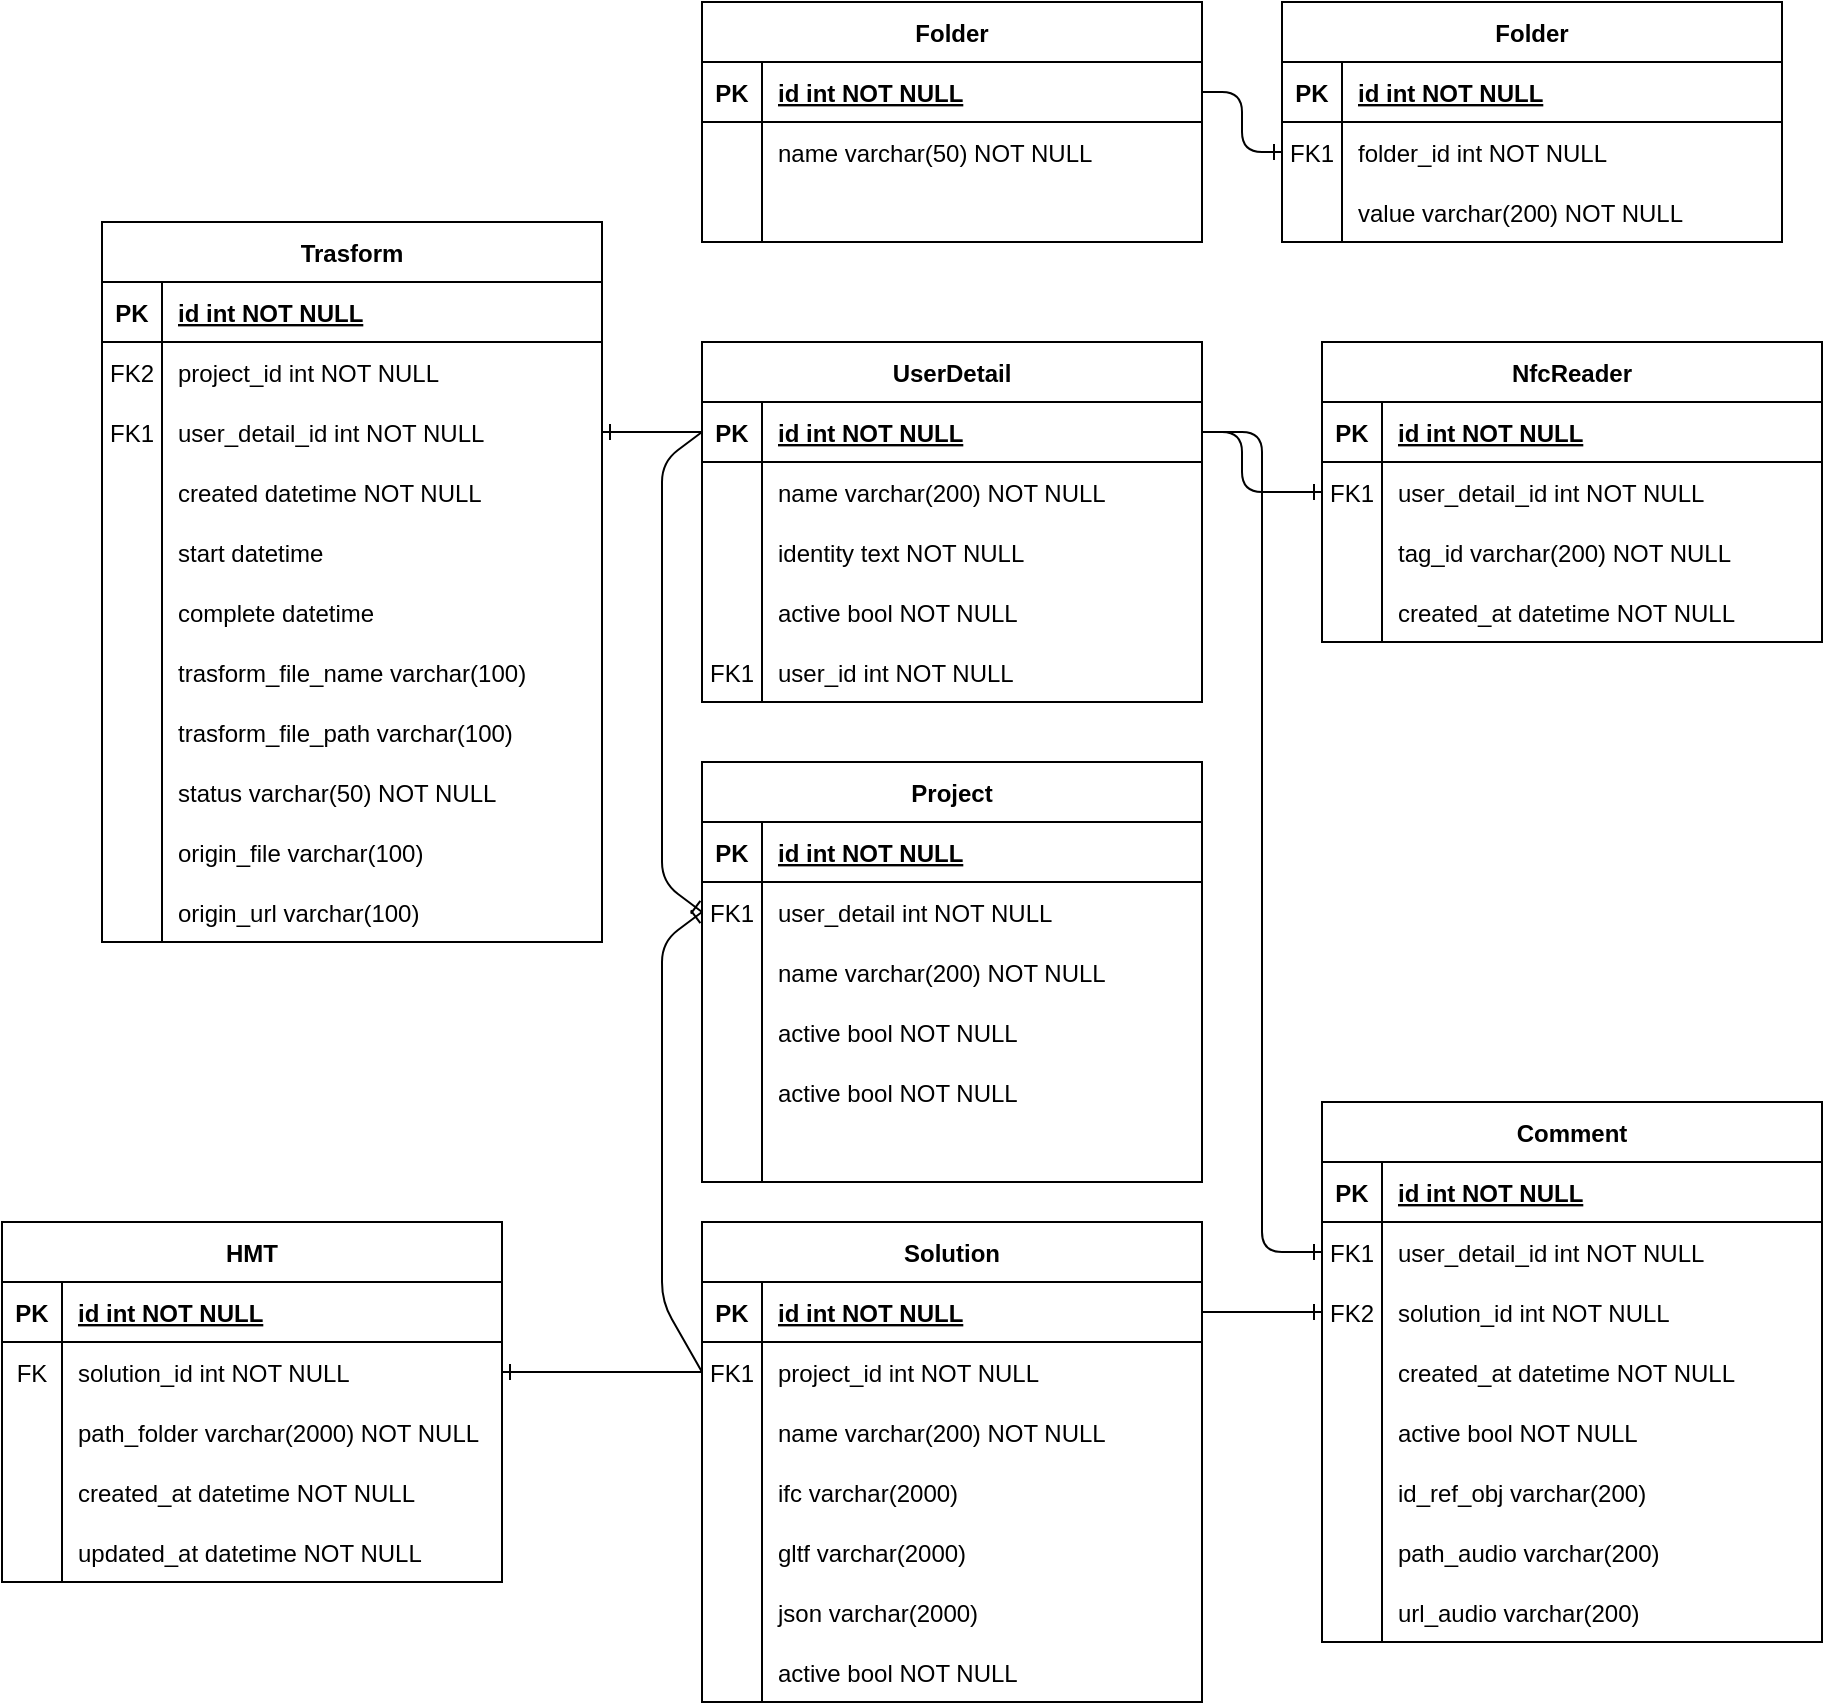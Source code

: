 <mxfile version="21.0.6" type="github">
  <diagram id="R2lEEEUBdFMjLlhIrx00" name="Page-1">
    <mxGraphModel dx="1562" dy="829" grid="1" gridSize="10" guides="1" tooltips="1" connect="1" arrows="1" fold="1" page="1" pageScale="1" pageWidth="850" pageHeight="1100" math="0" shadow="0" extFonts="Permanent Marker^https://fonts.googleapis.com/css?family=Permanent+Marker">
      <root>
        <mxCell id="0" />
        <mxCell id="1" parent="0" />
        <mxCell id="ysdyAPPFtzYPSUUlSstP-8" value="Trasform" style="shape=table;startSize=30;container=1;collapsible=1;childLayout=tableLayout;fixedRows=1;rowLines=0;fontStyle=1;align=center;resizeLast=1;" parent="1" vertex="1">
          <mxGeometry x="370" y="210" width="250" height="360" as="geometry" />
        </mxCell>
        <mxCell id="ysdyAPPFtzYPSUUlSstP-9" value="" style="shape=partialRectangle;collapsible=0;dropTarget=0;pointerEvents=0;fillColor=none;points=[[0,0.5],[1,0.5]];portConstraint=eastwest;top=0;left=0;right=0;bottom=1;" parent="ysdyAPPFtzYPSUUlSstP-8" vertex="1">
          <mxGeometry y="30" width="250" height="30" as="geometry" />
        </mxCell>
        <mxCell id="ysdyAPPFtzYPSUUlSstP-10" value="PK" style="shape=partialRectangle;overflow=hidden;connectable=0;fillColor=none;top=0;left=0;bottom=0;right=0;fontStyle=1;" parent="ysdyAPPFtzYPSUUlSstP-9" vertex="1">
          <mxGeometry width="30" height="30" as="geometry">
            <mxRectangle width="30" height="30" as="alternateBounds" />
          </mxGeometry>
        </mxCell>
        <mxCell id="ysdyAPPFtzYPSUUlSstP-11" value="id int NOT NULL " style="shape=partialRectangle;overflow=hidden;connectable=0;fillColor=none;top=0;left=0;bottom=0;right=0;align=left;spacingLeft=6;fontStyle=5;" parent="ysdyAPPFtzYPSUUlSstP-9" vertex="1">
          <mxGeometry x="30" width="220" height="30" as="geometry">
            <mxRectangle width="220" height="30" as="alternateBounds" />
          </mxGeometry>
        </mxCell>
        <mxCell id="ysdyAPPFtzYPSUUlSstP-15" value="" style="shape=partialRectangle;collapsible=0;dropTarget=0;pointerEvents=0;fillColor=none;points=[[0,0.5],[1,0.5]];portConstraint=eastwest;top=0;left=0;right=0;bottom=0;" parent="ysdyAPPFtzYPSUUlSstP-8" vertex="1">
          <mxGeometry y="60" width="250" height="30" as="geometry" />
        </mxCell>
        <mxCell id="ysdyAPPFtzYPSUUlSstP-16" value="FK2" style="shape=partialRectangle;overflow=hidden;connectable=0;fillColor=none;top=0;left=0;bottom=0;right=0;" parent="ysdyAPPFtzYPSUUlSstP-15" vertex="1">
          <mxGeometry width="30" height="30" as="geometry">
            <mxRectangle width="30" height="30" as="alternateBounds" />
          </mxGeometry>
        </mxCell>
        <mxCell id="ysdyAPPFtzYPSUUlSstP-17" value="project_id int NOT NULL" style="shape=partialRectangle;overflow=hidden;connectable=0;fillColor=none;top=0;left=0;bottom=0;right=0;align=left;spacingLeft=6;" parent="ysdyAPPFtzYPSUUlSstP-15" vertex="1">
          <mxGeometry x="30" width="220" height="30" as="geometry">
            <mxRectangle width="220" height="30" as="alternateBounds" />
          </mxGeometry>
        </mxCell>
        <mxCell id="ysdyAPPFtzYPSUUlSstP-12" value="" style="shape=partialRectangle;collapsible=0;dropTarget=0;pointerEvents=0;fillColor=none;points=[[0,0.5],[1,0.5]];portConstraint=eastwest;top=0;left=0;right=0;bottom=0;" parent="ysdyAPPFtzYPSUUlSstP-8" vertex="1">
          <mxGeometry y="90" width="250" height="30" as="geometry" />
        </mxCell>
        <mxCell id="ysdyAPPFtzYPSUUlSstP-13" value="FK1" style="shape=partialRectangle;overflow=hidden;connectable=0;fillColor=none;top=0;left=0;bottom=0;right=0;" parent="ysdyAPPFtzYPSUUlSstP-12" vertex="1">
          <mxGeometry width="30" height="30" as="geometry">
            <mxRectangle width="30" height="30" as="alternateBounds" />
          </mxGeometry>
        </mxCell>
        <mxCell id="ysdyAPPFtzYPSUUlSstP-14" value="user_detail_id int NOT NULL" style="shape=partialRectangle;overflow=hidden;connectable=0;fillColor=none;top=0;left=0;bottom=0;right=0;align=left;spacingLeft=6;" parent="ysdyAPPFtzYPSUUlSstP-12" vertex="1">
          <mxGeometry x="30" width="220" height="30" as="geometry">
            <mxRectangle width="220" height="30" as="alternateBounds" />
          </mxGeometry>
        </mxCell>
        <mxCell id="02vnmRcCWcYj53--v40T-41" style="shape=partialRectangle;collapsible=0;dropTarget=0;pointerEvents=0;fillColor=none;points=[[0,0.5],[1,0.5]];portConstraint=eastwest;top=0;left=0;right=0;bottom=0;" vertex="1" parent="ysdyAPPFtzYPSUUlSstP-8">
          <mxGeometry y="120" width="250" height="30" as="geometry" />
        </mxCell>
        <mxCell id="02vnmRcCWcYj53--v40T-42" style="shape=partialRectangle;overflow=hidden;connectable=0;fillColor=none;top=0;left=0;bottom=0;right=0;" vertex="1" parent="02vnmRcCWcYj53--v40T-41">
          <mxGeometry width="30" height="30" as="geometry">
            <mxRectangle width="30" height="30" as="alternateBounds" />
          </mxGeometry>
        </mxCell>
        <mxCell id="02vnmRcCWcYj53--v40T-43" style="shape=partialRectangle;overflow=hidden;connectable=0;fillColor=none;top=0;left=0;bottom=0;right=0;align=left;spacingLeft=6;" vertex="1" parent="02vnmRcCWcYj53--v40T-41">
          <mxGeometry x="30" width="220" height="30" as="geometry">
            <mxRectangle width="220" height="30" as="alternateBounds" />
          </mxGeometry>
        </mxCell>
        <mxCell id="02vnmRcCWcYj53--v40T-38" style="shape=partialRectangle;collapsible=0;dropTarget=0;pointerEvents=0;fillColor=none;points=[[0,0.5],[1,0.5]];portConstraint=eastwest;top=0;left=0;right=0;bottom=0;" vertex="1" parent="ysdyAPPFtzYPSUUlSstP-8">
          <mxGeometry y="150" width="250" height="30" as="geometry" />
        </mxCell>
        <mxCell id="02vnmRcCWcYj53--v40T-39" style="shape=partialRectangle;overflow=hidden;connectable=0;fillColor=none;top=0;left=0;bottom=0;right=0;" vertex="1" parent="02vnmRcCWcYj53--v40T-38">
          <mxGeometry width="30" height="30" as="geometry">
            <mxRectangle width="30" height="30" as="alternateBounds" />
          </mxGeometry>
        </mxCell>
        <mxCell id="02vnmRcCWcYj53--v40T-40" style="shape=partialRectangle;overflow=hidden;connectable=0;fillColor=none;top=0;left=0;bottom=0;right=0;align=left;spacingLeft=6;" vertex="1" parent="02vnmRcCWcYj53--v40T-38">
          <mxGeometry x="30" width="220" height="30" as="geometry">
            <mxRectangle width="220" height="30" as="alternateBounds" />
          </mxGeometry>
        </mxCell>
        <mxCell id="02vnmRcCWcYj53--v40T-35" style="shape=partialRectangle;collapsible=0;dropTarget=0;pointerEvents=0;fillColor=none;points=[[0,0.5],[1,0.5]];portConstraint=eastwest;top=0;left=0;right=0;bottom=0;" vertex="1" parent="ysdyAPPFtzYPSUUlSstP-8">
          <mxGeometry y="180" width="250" height="30" as="geometry" />
        </mxCell>
        <mxCell id="02vnmRcCWcYj53--v40T-36" style="shape=partialRectangle;overflow=hidden;connectable=0;fillColor=none;top=0;left=0;bottom=0;right=0;" vertex="1" parent="02vnmRcCWcYj53--v40T-35">
          <mxGeometry width="30" height="30" as="geometry">
            <mxRectangle width="30" height="30" as="alternateBounds" />
          </mxGeometry>
        </mxCell>
        <mxCell id="02vnmRcCWcYj53--v40T-37" style="shape=partialRectangle;overflow=hidden;connectable=0;fillColor=none;top=0;left=0;bottom=0;right=0;align=left;spacingLeft=6;" vertex="1" parent="02vnmRcCWcYj53--v40T-35">
          <mxGeometry x="30" width="220" height="30" as="geometry">
            <mxRectangle width="220" height="30" as="alternateBounds" />
          </mxGeometry>
        </mxCell>
        <mxCell id="02vnmRcCWcYj53--v40T-32" style="shape=partialRectangle;collapsible=0;dropTarget=0;pointerEvents=0;fillColor=none;points=[[0,0.5],[1,0.5]];portConstraint=eastwest;top=0;left=0;right=0;bottom=0;" vertex="1" parent="ysdyAPPFtzYPSUUlSstP-8">
          <mxGeometry y="210" width="250" height="30" as="geometry" />
        </mxCell>
        <mxCell id="02vnmRcCWcYj53--v40T-33" style="shape=partialRectangle;overflow=hidden;connectable=0;fillColor=none;top=0;left=0;bottom=0;right=0;" vertex="1" parent="02vnmRcCWcYj53--v40T-32">
          <mxGeometry width="30" height="30" as="geometry">
            <mxRectangle width="30" height="30" as="alternateBounds" />
          </mxGeometry>
        </mxCell>
        <mxCell id="02vnmRcCWcYj53--v40T-34" style="shape=partialRectangle;overflow=hidden;connectable=0;fillColor=none;top=0;left=0;bottom=0;right=0;align=left;spacingLeft=6;" vertex="1" parent="02vnmRcCWcYj53--v40T-32">
          <mxGeometry x="30" width="220" height="30" as="geometry">
            <mxRectangle width="220" height="30" as="alternateBounds" />
          </mxGeometry>
        </mxCell>
        <mxCell id="02vnmRcCWcYj53--v40T-44" style="shape=partialRectangle;collapsible=0;dropTarget=0;pointerEvents=0;fillColor=none;points=[[0,0.5],[1,0.5]];portConstraint=eastwest;top=0;left=0;right=0;bottom=0;" vertex="1" parent="ysdyAPPFtzYPSUUlSstP-8">
          <mxGeometry y="240" width="250" height="30" as="geometry" />
        </mxCell>
        <mxCell id="02vnmRcCWcYj53--v40T-45" style="shape=partialRectangle;overflow=hidden;connectable=0;fillColor=none;top=0;left=0;bottom=0;right=0;" vertex="1" parent="02vnmRcCWcYj53--v40T-44">
          <mxGeometry width="30" height="30" as="geometry">
            <mxRectangle width="30" height="30" as="alternateBounds" />
          </mxGeometry>
        </mxCell>
        <mxCell id="02vnmRcCWcYj53--v40T-46" style="shape=partialRectangle;overflow=hidden;connectable=0;fillColor=none;top=0;left=0;bottom=0;right=0;align=left;spacingLeft=6;" vertex="1" parent="02vnmRcCWcYj53--v40T-44">
          <mxGeometry x="30" width="220" height="30" as="geometry">
            <mxRectangle width="220" height="30" as="alternateBounds" />
          </mxGeometry>
        </mxCell>
        <mxCell id="02vnmRcCWcYj53--v40T-47" style="shape=partialRectangle;collapsible=0;dropTarget=0;pointerEvents=0;fillColor=none;points=[[0,0.5],[1,0.5]];portConstraint=eastwest;top=0;left=0;right=0;bottom=0;" vertex="1" parent="ysdyAPPFtzYPSUUlSstP-8">
          <mxGeometry y="270" width="250" height="30" as="geometry" />
        </mxCell>
        <mxCell id="02vnmRcCWcYj53--v40T-48" style="shape=partialRectangle;overflow=hidden;connectable=0;fillColor=none;top=0;left=0;bottom=0;right=0;" vertex="1" parent="02vnmRcCWcYj53--v40T-47">
          <mxGeometry width="30" height="30" as="geometry">
            <mxRectangle width="30" height="30" as="alternateBounds" />
          </mxGeometry>
        </mxCell>
        <mxCell id="02vnmRcCWcYj53--v40T-49" style="shape=partialRectangle;overflow=hidden;connectable=0;fillColor=none;top=0;left=0;bottom=0;right=0;align=left;spacingLeft=6;" vertex="1" parent="02vnmRcCWcYj53--v40T-47">
          <mxGeometry x="30" width="220" height="30" as="geometry">
            <mxRectangle width="220" height="30" as="alternateBounds" />
          </mxGeometry>
        </mxCell>
        <mxCell id="02vnmRcCWcYj53--v40T-50" style="shape=partialRectangle;collapsible=0;dropTarget=0;pointerEvents=0;fillColor=none;points=[[0,0.5],[1,0.5]];portConstraint=eastwest;top=0;left=0;right=0;bottom=0;" vertex="1" parent="ysdyAPPFtzYPSUUlSstP-8">
          <mxGeometry y="300" width="250" height="30" as="geometry" />
        </mxCell>
        <mxCell id="02vnmRcCWcYj53--v40T-51" style="shape=partialRectangle;overflow=hidden;connectable=0;fillColor=none;top=0;left=0;bottom=0;right=0;" vertex="1" parent="02vnmRcCWcYj53--v40T-50">
          <mxGeometry width="30" height="30" as="geometry">
            <mxRectangle width="30" height="30" as="alternateBounds" />
          </mxGeometry>
        </mxCell>
        <mxCell id="02vnmRcCWcYj53--v40T-52" style="shape=partialRectangle;overflow=hidden;connectable=0;fillColor=none;top=0;left=0;bottom=0;right=0;align=left;spacingLeft=6;" vertex="1" parent="02vnmRcCWcYj53--v40T-50">
          <mxGeometry x="30" width="220" height="30" as="geometry">
            <mxRectangle width="220" height="30" as="alternateBounds" />
          </mxGeometry>
        </mxCell>
        <mxCell id="02vnmRcCWcYj53--v40T-53" style="shape=partialRectangle;collapsible=0;dropTarget=0;pointerEvents=0;fillColor=none;points=[[0,0.5],[1,0.5]];portConstraint=eastwest;top=0;left=0;right=0;bottom=0;" vertex="1" parent="ysdyAPPFtzYPSUUlSstP-8">
          <mxGeometry y="330" width="250" height="30" as="geometry" />
        </mxCell>
        <mxCell id="02vnmRcCWcYj53--v40T-54" style="shape=partialRectangle;overflow=hidden;connectable=0;fillColor=none;top=0;left=0;bottom=0;right=0;" vertex="1" parent="02vnmRcCWcYj53--v40T-53">
          <mxGeometry width="30" height="30" as="geometry">
            <mxRectangle width="30" height="30" as="alternateBounds" />
          </mxGeometry>
        </mxCell>
        <mxCell id="02vnmRcCWcYj53--v40T-55" style="shape=partialRectangle;overflow=hidden;connectable=0;fillColor=none;top=0;left=0;bottom=0;right=0;align=left;spacingLeft=6;" vertex="1" parent="02vnmRcCWcYj53--v40T-53">
          <mxGeometry x="30" width="220" height="30" as="geometry">
            <mxRectangle width="220" height="30" as="alternateBounds" />
          </mxGeometry>
        </mxCell>
        <mxCell id="ysdyAPPFtzYPSUUlSstP-20" value="created datetime NOT NULL" style="shape=partialRectangle;overflow=hidden;connectable=0;fillColor=none;top=0;left=0;bottom=0;right=0;align=left;spacingLeft=6;" parent="1" vertex="1">
          <mxGeometry x="400" y="330" width="220" height="30" as="geometry">
            <mxRectangle width="220" height="30" as="alternateBounds" />
          </mxGeometry>
        </mxCell>
        <mxCell id="ysdyAPPFtzYPSUUlSstP-22" value="start datetime" style="shape=partialRectangle;overflow=hidden;connectable=0;fillColor=none;top=0;left=0;bottom=0;right=0;align=left;spacingLeft=6;" parent="1" vertex="1">
          <mxGeometry x="400" y="360" width="220" height="30" as="geometry">
            <mxRectangle width="220" height="30" as="alternateBounds" />
          </mxGeometry>
        </mxCell>
        <mxCell id="ysdyAPPFtzYPSUUlSstP-23" value="complete datetime" style="shape=partialRectangle;overflow=hidden;connectable=0;fillColor=none;top=0;left=0;bottom=0;right=0;align=left;spacingLeft=6;" parent="1" vertex="1">
          <mxGeometry x="400" y="390" width="220" height="30" as="geometry">
            <mxRectangle width="220" height="30" as="alternateBounds" />
          </mxGeometry>
        </mxCell>
        <mxCell id="ysdyAPPFtzYPSUUlSstP-24" value="trasform_file_name varchar(100)" style="shape=partialRectangle;overflow=hidden;connectable=0;fillColor=none;top=0;left=0;bottom=0;right=0;align=left;spacingLeft=6;" parent="1" vertex="1">
          <mxGeometry x="400" y="420" width="220" height="30" as="geometry">
            <mxRectangle width="220" height="30" as="alternateBounds" />
          </mxGeometry>
        </mxCell>
        <mxCell id="ysdyAPPFtzYPSUUlSstP-25" value="trasform_file_path varchar(100)" style="shape=partialRectangle;overflow=hidden;connectable=0;fillColor=none;top=0;left=0;bottom=0;right=0;align=left;spacingLeft=6;" parent="1" vertex="1">
          <mxGeometry x="400" y="450" width="220" height="30" as="geometry">
            <mxRectangle width="220" height="30" as="alternateBounds" />
          </mxGeometry>
        </mxCell>
        <mxCell id="ysdyAPPFtzYPSUUlSstP-26" value="status varchar(50) NOT NULL" style="shape=partialRectangle;overflow=hidden;connectable=0;fillColor=none;top=0;left=0;bottom=0;right=0;align=left;spacingLeft=6;" parent="1" vertex="1">
          <mxGeometry x="400" y="480" width="220" height="30" as="geometry">
            <mxRectangle width="220" height="30" as="alternateBounds" />
          </mxGeometry>
        </mxCell>
        <mxCell id="ysdyAPPFtzYPSUUlSstP-27" value="origin_file varchar(100)" style="shape=partialRectangle;overflow=hidden;connectable=0;fillColor=none;top=0;left=0;bottom=0;right=0;align=left;spacingLeft=6;" parent="1" vertex="1">
          <mxGeometry x="400" y="510" width="220" height="30" as="geometry">
            <mxRectangle width="220" height="30" as="alternateBounds" />
          </mxGeometry>
        </mxCell>
        <mxCell id="ysdyAPPFtzYPSUUlSstP-28" value="origin_url varchar(100)" style="shape=partialRectangle;overflow=hidden;connectable=0;fillColor=none;top=0;left=0;bottom=0;right=0;align=left;spacingLeft=6;" parent="1" vertex="1">
          <mxGeometry x="400" y="540" width="220" height="30" as="geometry">
            <mxRectangle width="220" height="30" as="alternateBounds" />
          </mxGeometry>
        </mxCell>
        <mxCell id="ysdyAPPFtzYPSUUlSstP-39" value="UserDetail" style="shape=table;startSize=30;container=1;collapsible=1;childLayout=tableLayout;fixedRows=1;rowLines=0;fontStyle=1;align=center;resizeLast=1;" parent="1" vertex="1">
          <mxGeometry x="670" y="270" width="250" height="180" as="geometry" />
        </mxCell>
        <mxCell id="ysdyAPPFtzYPSUUlSstP-40" value="" style="shape=partialRectangle;collapsible=0;dropTarget=0;pointerEvents=0;fillColor=none;points=[[0,0.5],[1,0.5]];portConstraint=eastwest;top=0;left=0;right=0;bottom=1;" parent="ysdyAPPFtzYPSUUlSstP-39" vertex="1">
          <mxGeometry y="30" width="250" height="30" as="geometry" />
        </mxCell>
        <mxCell id="ysdyAPPFtzYPSUUlSstP-41" value="PK" style="shape=partialRectangle;overflow=hidden;connectable=0;fillColor=none;top=0;left=0;bottom=0;right=0;fontStyle=1;" parent="ysdyAPPFtzYPSUUlSstP-40" vertex="1">
          <mxGeometry width="30" height="30" as="geometry">
            <mxRectangle width="30" height="30" as="alternateBounds" />
          </mxGeometry>
        </mxCell>
        <mxCell id="ysdyAPPFtzYPSUUlSstP-42" value="id int NOT NULL " style="shape=partialRectangle;overflow=hidden;connectable=0;fillColor=none;top=0;left=0;bottom=0;right=0;align=left;spacingLeft=6;fontStyle=5;" parent="ysdyAPPFtzYPSUUlSstP-40" vertex="1">
          <mxGeometry x="30" width="220" height="30" as="geometry">
            <mxRectangle width="220" height="30" as="alternateBounds" />
          </mxGeometry>
        </mxCell>
        <mxCell id="ysdyAPPFtzYPSUUlSstP-43" value="" style="shape=partialRectangle;collapsible=0;dropTarget=0;pointerEvents=0;fillColor=none;points=[[0,0.5],[1,0.5]];portConstraint=eastwest;top=0;left=0;right=0;bottom=0;" parent="ysdyAPPFtzYPSUUlSstP-39" vertex="1">
          <mxGeometry y="60" width="250" height="30" as="geometry" />
        </mxCell>
        <mxCell id="ysdyAPPFtzYPSUUlSstP-44" value="" style="shape=partialRectangle;overflow=hidden;connectable=0;fillColor=none;top=0;left=0;bottom=0;right=0;" parent="ysdyAPPFtzYPSUUlSstP-43" vertex="1">
          <mxGeometry width="30" height="30" as="geometry">
            <mxRectangle width="30" height="30" as="alternateBounds" />
          </mxGeometry>
        </mxCell>
        <mxCell id="ysdyAPPFtzYPSUUlSstP-45" value="name varchar(200) NOT NULL" style="shape=partialRectangle;overflow=hidden;connectable=0;fillColor=none;top=0;left=0;bottom=0;right=0;align=left;spacingLeft=6;" parent="ysdyAPPFtzYPSUUlSstP-43" vertex="1">
          <mxGeometry x="30" width="220" height="30" as="geometry">
            <mxRectangle width="220" height="30" as="alternateBounds" />
          </mxGeometry>
        </mxCell>
        <mxCell id="ysdyAPPFtzYPSUUlSstP-46" value="" style="shape=partialRectangle;collapsible=0;dropTarget=0;pointerEvents=0;fillColor=none;points=[[0,0.5],[1,0.5]];portConstraint=eastwest;top=0;left=0;right=0;bottom=0;" parent="ysdyAPPFtzYPSUUlSstP-39" vertex="1">
          <mxGeometry y="90" width="250" height="30" as="geometry" />
        </mxCell>
        <mxCell id="ysdyAPPFtzYPSUUlSstP-47" value="" style="shape=partialRectangle;overflow=hidden;connectable=0;fillColor=none;top=0;left=0;bottom=0;right=0;" parent="ysdyAPPFtzYPSUUlSstP-46" vertex="1">
          <mxGeometry width="30" height="30" as="geometry">
            <mxRectangle width="30" height="30" as="alternateBounds" />
          </mxGeometry>
        </mxCell>
        <mxCell id="ysdyAPPFtzYPSUUlSstP-48" value="identity text NOT NULL" style="shape=partialRectangle;overflow=hidden;connectable=0;fillColor=none;top=0;left=0;bottom=0;right=0;align=left;spacingLeft=6;" parent="ysdyAPPFtzYPSUUlSstP-46" vertex="1">
          <mxGeometry x="30" width="220" height="30" as="geometry">
            <mxRectangle width="220" height="30" as="alternateBounds" />
          </mxGeometry>
        </mxCell>
        <mxCell id="ysdyAPPFtzYPSUUlSstP-49" value="" style="shape=partialRectangle;collapsible=0;dropTarget=0;pointerEvents=0;fillColor=none;points=[[0,0.5],[1,0.5]];portConstraint=eastwest;top=0;left=0;right=0;bottom=0;" parent="ysdyAPPFtzYPSUUlSstP-39" vertex="1">
          <mxGeometry y="120" width="250" height="30" as="geometry" />
        </mxCell>
        <mxCell id="ysdyAPPFtzYPSUUlSstP-50" value="" style="shape=partialRectangle;overflow=hidden;connectable=0;fillColor=none;top=0;left=0;bottom=0;right=0;" parent="ysdyAPPFtzYPSUUlSstP-49" vertex="1">
          <mxGeometry width="30" height="30" as="geometry">
            <mxRectangle width="30" height="30" as="alternateBounds" />
          </mxGeometry>
        </mxCell>
        <mxCell id="ysdyAPPFtzYPSUUlSstP-51" value="active bool NOT NULL" style="shape=partialRectangle;overflow=hidden;connectable=0;fillColor=none;top=0;left=0;bottom=0;right=0;align=left;spacingLeft=6;" parent="ysdyAPPFtzYPSUUlSstP-49" vertex="1">
          <mxGeometry x="30" width="220" height="30" as="geometry">
            <mxRectangle width="220" height="30" as="alternateBounds" />
          </mxGeometry>
        </mxCell>
        <mxCell id="ysdyAPPFtzYPSUUlSstP-52" value="" style="shape=partialRectangle;collapsible=0;dropTarget=0;pointerEvents=0;fillColor=none;points=[[0,0.5],[1,0.5]];portConstraint=eastwest;top=0;left=0;right=0;bottom=0;" parent="ysdyAPPFtzYPSUUlSstP-39" vertex="1">
          <mxGeometry y="150" width="250" height="30" as="geometry" />
        </mxCell>
        <mxCell id="ysdyAPPFtzYPSUUlSstP-53" value="FK1" style="shape=partialRectangle;overflow=hidden;connectable=0;fillColor=none;top=0;left=0;bottom=0;right=0;" parent="ysdyAPPFtzYPSUUlSstP-52" vertex="1">
          <mxGeometry width="30" height="30" as="geometry">
            <mxRectangle width="30" height="30" as="alternateBounds" />
          </mxGeometry>
        </mxCell>
        <mxCell id="ysdyAPPFtzYPSUUlSstP-54" value="user_id int NOT NULL" style="shape=partialRectangle;overflow=hidden;connectable=0;fillColor=none;top=0;left=0;bottom=0;right=0;align=left;spacingLeft=6;" parent="ysdyAPPFtzYPSUUlSstP-52" vertex="1">
          <mxGeometry x="30" width="220" height="30" as="geometry">
            <mxRectangle width="220" height="30" as="alternateBounds" />
          </mxGeometry>
        </mxCell>
        <mxCell id="ysdyAPPFtzYPSUUlSstP-58" value="" style="endArrow=ERoneToOne;startArrow=ERone;endFill=1;startFill=0;exitX=1;exitY=0.5;exitDx=0;exitDy=0;entryX=0;entryY=0.5;entryDx=0;entryDy=0;" parent="1" source="ysdyAPPFtzYPSUUlSstP-12" target="ysdyAPPFtzYPSUUlSstP-40" edge="1">
          <mxGeometry width="100" height="100" relative="1" as="geometry">
            <mxPoint x="680" y="-23.636" as="sourcePoint" />
            <mxPoint x="760" y="-16.364" as="targetPoint" />
          </mxGeometry>
        </mxCell>
        <mxCell id="ysdyAPPFtzYPSUUlSstP-59" value="Project" style="shape=table;startSize=30;container=1;collapsible=1;childLayout=tableLayout;fixedRows=1;rowLines=0;fontStyle=1;align=center;resizeLast=1;" parent="1" vertex="1">
          <mxGeometry x="670" y="480" width="250" height="210" as="geometry" />
        </mxCell>
        <mxCell id="ysdyAPPFtzYPSUUlSstP-60" value="" style="shape=partialRectangle;collapsible=0;dropTarget=0;pointerEvents=0;fillColor=none;points=[[0,0.5],[1,0.5]];portConstraint=eastwest;top=0;left=0;right=0;bottom=1;" parent="ysdyAPPFtzYPSUUlSstP-59" vertex="1">
          <mxGeometry y="30" width="250" height="30" as="geometry" />
        </mxCell>
        <mxCell id="ysdyAPPFtzYPSUUlSstP-61" value="PK" style="shape=partialRectangle;overflow=hidden;connectable=0;fillColor=none;top=0;left=0;bottom=0;right=0;fontStyle=1;" parent="ysdyAPPFtzYPSUUlSstP-60" vertex="1">
          <mxGeometry width="30" height="30" as="geometry">
            <mxRectangle width="30" height="30" as="alternateBounds" />
          </mxGeometry>
        </mxCell>
        <mxCell id="ysdyAPPFtzYPSUUlSstP-62" value="id int NOT NULL " style="shape=partialRectangle;overflow=hidden;connectable=0;fillColor=none;top=0;left=0;bottom=0;right=0;align=left;spacingLeft=6;fontStyle=5;" parent="ysdyAPPFtzYPSUUlSstP-60" vertex="1">
          <mxGeometry x="30" width="220" height="30" as="geometry">
            <mxRectangle width="220" height="30" as="alternateBounds" />
          </mxGeometry>
        </mxCell>
        <mxCell id="ysdyAPPFtzYPSUUlSstP-63" value="" style="shape=partialRectangle;collapsible=0;dropTarget=0;pointerEvents=0;fillColor=none;points=[[0,0.5],[1,0.5]];portConstraint=eastwest;top=0;left=0;right=0;bottom=0;" parent="ysdyAPPFtzYPSUUlSstP-59" vertex="1">
          <mxGeometry y="60" width="250" height="30" as="geometry" />
        </mxCell>
        <mxCell id="ysdyAPPFtzYPSUUlSstP-64" value="FK1" style="shape=partialRectangle;overflow=hidden;connectable=0;fillColor=none;top=0;left=0;bottom=0;right=0;" parent="ysdyAPPFtzYPSUUlSstP-63" vertex="1">
          <mxGeometry width="30" height="30" as="geometry">
            <mxRectangle width="30" height="30" as="alternateBounds" />
          </mxGeometry>
        </mxCell>
        <mxCell id="ysdyAPPFtzYPSUUlSstP-65" value="user_detail int NOT NULL" style="shape=partialRectangle;overflow=hidden;connectable=0;fillColor=none;top=0;left=0;bottom=0;right=0;align=left;spacingLeft=6;" parent="ysdyAPPFtzYPSUUlSstP-63" vertex="1">
          <mxGeometry x="30" width="220" height="30" as="geometry">
            <mxRectangle width="220" height="30" as="alternateBounds" />
          </mxGeometry>
        </mxCell>
        <mxCell id="ysdyAPPFtzYPSUUlSstP-66" value="" style="shape=partialRectangle;collapsible=0;dropTarget=0;pointerEvents=0;fillColor=none;points=[[0,0.5],[1,0.5]];portConstraint=eastwest;top=0;left=0;right=0;bottom=0;" parent="ysdyAPPFtzYPSUUlSstP-59" vertex="1">
          <mxGeometry y="90" width="250" height="30" as="geometry" />
        </mxCell>
        <mxCell id="ysdyAPPFtzYPSUUlSstP-67" value="" style="shape=partialRectangle;overflow=hidden;connectable=0;fillColor=none;top=0;left=0;bottom=0;right=0;" parent="ysdyAPPFtzYPSUUlSstP-66" vertex="1">
          <mxGeometry width="30" height="30" as="geometry">
            <mxRectangle width="30" height="30" as="alternateBounds" />
          </mxGeometry>
        </mxCell>
        <mxCell id="ysdyAPPFtzYPSUUlSstP-68" value="name varchar(200) NOT NULL" style="shape=partialRectangle;overflow=hidden;connectable=0;fillColor=none;top=0;left=0;bottom=0;right=0;align=left;spacingLeft=6;" parent="ysdyAPPFtzYPSUUlSstP-66" vertex="1">
          <mxGeometry x="30" width="220" height="30" as="geometry">
            <mxRectangle width="220" height="30" as="alternateBounds" />
          </mxGeometry>
        </mxCell>
        <mxCell id="_1cY1ku0aKr4ghKfiRZp-2" value="" style="shape=partialRectangle;collapsible=0;dropTarget=0;pointerEvents=0;fillColor=none;points=[[0,0.5],[1,0.5]];portConstraint=eastwest;top=0;left=0;right=0;bottom=0;" parent="ysdyAPPFtzYPSUUlSstP-59" vertex="1">
          <mxGeometry y="120" width="250" height="30" as="geometry" />
        </mxCell>
        <mxCell id="_1cY1ku0aKr4ghKfiRZp-3" value="" style="shape=partialRectangle;overflow=hidden;connectable=0;fillColor=none;top=0;left=0;bottom=0;right=0;" parent="_1cY1ku0aKr4ghKfiRZp-2" vertex="1">
          <mxGeometry width="30" height="30" as="geometry">
            <mxRectangle width="30" height="30" as="alternateBounds" />
          </mxGeometry>
        </mxCell>
        <mxCell id="_1cY1ku0aKr4ghKfiRZp-4" value="active bool NOT NULL" style="shape=partialRectangle;overflow=hidden;connectable=0;fillColor=none;top=0;left=0;bottom=0;right=0;align=left;spacingLeft=6;" parent="_1cY1ku0aKr4ghKfiRZp-2" vertex="1">
          <mxGeometry x="30" width="220" height="30" as="geometry">
            <mxRectangle width="220" height="30" as="alternateBounds" />
          </mxGeometry>
        </mxCell>
        <mxCell id="ysdyAPPFtzYPSUUlSstP-69" value="" style="shape=partialRectangle;collapsible=0;dropTarget=0;pointerEvents=0;fillColor=none;points=[[0,0.5],[1,0.5]];portConstraint=eastwest;top=0;left=0;right=0;bottom=0;" parent="ysdyAPPFtzYPSUUlSstP-59" vertex="1">
          <mxGeometry y="150" width="250" height="30" as="geometry" />
        </mxCell>
        <mxCell id="ysdyAPPFtzYPSUUlSstP-70" value="" style="shape=partialRectangle;overflow=hidden;connectable=0;fillColor=none;top=0;left=0;bottom=0;right=0;" parent="ysdyAPPFtzYPSUUlSstP-69" vertex="1">
          <mxGeometry width="30" height="30" as="geometry">
            <mxRectangle width="30" height="30" as="alternateBounds" />
          </mxGeometry>
        </mxCell>
        <mxCell id="ysdyAPPFtzYPSUUlSstP-71" value="active bool NOT NULL" style="shape=partialRectangle;overflow=hidden;connectable=0;fillColor=none;top=0;left=0;bottom=0;right=0;align=left;spacingLeft=6;" parent="ysdyAPPFtzYPSUUlSstP-69" vertex="1">
          <mxGeometry x="30" width="220" height="30" as="geometry">
            <mxRectangle width="220" height="30" as="alternateBounds" />
          </mxGeometry>
        </mxCell>
        <mxCell id="ysdyAPPFtzYPSUUlSstP-72" value="" style="shape=partialRectangle;collapsible=0;dropTarget=0;pointerEvents=0;fillColor=none;points=[[0,0.5],[1,0.5]];portConstraint=eastwest;top=0;left=0;right=0;bottom=0;" parent="ysdyAPPFtzYPSUUlSstP-59" vertex="1">
          <mxGeometry y="180" width="250" height="30" as="geometry" />
        </mxCell>
        <mxCell id="ysdyAPPFtzYPSUUlSstP-73" value="" style="shape=partialRectangle;overflow=hidden;connectable=0;fillColor=none;top=0;left=0;bottom=0;right=0;" parent="ysdyAPPFtzYPSUUlSstP-72" vertex="1">
          <mxGeometry width="30" height="30" as="geometry">
            <mxRectangle width="30" height="30" as="alternateBounds" />
          </mxGeometry>
        </mxCell>
        <mxCell id="ysdyAPPFtzYPSUUlSstP-74" value="" style="shape=partialRectangle;overflow=hidden;connectable=0;fillColor=none;top=0;left=0;bottom=0;right=0;align=left;spacingLeft=6;" parent="ysdyAPPFtzYPSUUlSstP-72" vertex="1">
          <mxGeometry x="30" width="220" height="30" as="geometry">
            <mxRectangle width="220" height="30" as="alternateBounds" />
          </mxGeometry>
        </mxCell>
        <mxCell id="ysdyAPPFtzYPSUUlSstP-75" value="" style="endArrow=ERoneToOne;startArrow=ERone;endFill=1;startFill=0;exitX=0;exitY=0.5;exitDx=0;exitDy=0;entryX=0;entryY=0.5;entryDx=0;entryDy=0;" parent="1" source="ysdyAPPFtzYPSUUlSstP-63" target="ysdyAPPFtzYPSUUlSstP-40" edge="1">
          <mxGeometry width="100" height="100" relative="1" as="geometry">
            <mxPoint x="630" y="325" as="sourcePoint" />
            <mxPoint x="680" y="325" as="targetPoint" />
            <Array as="points">
              <mxPoint x="650" y="540" />
              <mxPoint x="650" y="430" />
              <mxPoint x="650" y="330" />
            </Array>
          </mxGeometry>
        </mxCell>
        <mxCell id="ysdyAPPFtzYPSUUlSstP-76" value="Solution" style="shape=table;startSize=30;container=1;collapsible=1;childLayout=tableLayout;fixedRows=1;rowLines=0;fontStyle=1;align=center;resizeLast=1;" parent="1" vertex="1">
          <mxGeometry x="670" y="710" width="250" height="240" as="geometry" />
        </mxCell>
        <mxCell id="ysdyAPPFtzYPSUUlSstP-77" value="" style="shape=partialRectangle;collapsible=0;dropTarget=0;pointerEvents=0;fillColor=none;points=[[0,0.5],[1,0.5]];portConstraint=eastwest;top=0;left=0;right=0;bottom=1;" parent="ysdyAPPFtzYPSUUlSstP-76" vertex="1">
          <mxGeometry y="30" width="250" height="30" as="geometry" />
        </mxCell>
        <mxCell id="ysdyAPPFtzYPSUUlSstP-78" value="PK" style="shape=partialRectangle;overflow=hidden;connectable=0;fillColor=none;top=0;left=0;bottom=0;right=0;fontStyle=1;" parent="ysdyAPPFtzYPSUUlSstP-77" vertex="1">
          <mxGeometry width="30" height="30" as="geometry">
            <mxRectangle width="30" height="30" as="alternateBounds" />
          </mxGeometry>
        </mxCell>
        <mxCell id="ysdyAPPFtzYPSUUlSstP-79" value="id int NOT NULL " style="shape=partialRectangle;overflow=hidden;connectable=0;fillColor=none;top=0;left=0;bottom=0;right=0;align=left;spacingLeft=6;fontStyle=5;" parent="ysdyAPPFtzYPSUUlSstP-77" vertex="1">
          <mxGeometry x="30" width="220" height="30" as="geometry">
            <mxRectangle width="220" height="30" as="alternateBounds" />
          </mxGeometry>
        </mxCell>
        <mxCell id="ysdyAPPFtzYPSUUlSstP-80" value="" style="shape=partialRectangle;collapsible=0;dropTarget=0;pointerEvents=0;fillColor=none;points=[[0,0.5],[1,0.5]];portConstraint=eastwest;top=0;left=0;right=0;bottom=0;" parent="ysdyAPPFtzYPSUUlSstP-76" vertex="1">
          <mxGeometry y="60" width="250" height="30" as="geometry" />
        </mxCell>
        <mxCell id="ysdyAPPFtzYPSUUlSstP-81" value="FK1" style="shape=partialRectangle;overflow=hidden;connectable=0;fillColor=none;top=0;left=0;bottom=0;right=0;" parent="ysdyAPPFtzYPSUUlSstP-80" vertex="1">
          <mxGeometry width="30" height="30" as="geometry">
            <mxRectangle width="30" height="30" as="alternateBounds" />
          </mxGeometry>
        </mxCell>
        <mxCell id="ysdyAPPFtzYPSUUlSstP-82" value="project_id int NOT NULL" style="shape=partialRectangle;overflow=hidden;connectable=0;fillColor=none;top=0;left=0;bottom=0;right=0;align=left;spacingLeft=6;" parent="ysdyAPPFtzYPSUUlSstP-80" vertex="1">
          <mxGeometry x="30" width="220" height="30" as="geometry">
            <mxRectangle width="220" height="30" as="alternateBounds" />
          </mxGeometry>
        </mxCell>
        <mxCell id="ysdyAPPFtzYPSUUlSstP-83" value="" style="shape=partialRectangle;collapsible=0;dropTarget=0;pointerEvents=0;fillColor=none;points=[[0,0.5],[1,0.5]];portConstraint=eastwest;top=0;left=0;right=0;bottom=0;" parent="ysdyAPPFtzYPSUUlSstP-76" vertex="1">
          <mxGeometry y="90" width="250" height="30" as="geometry" />
        </mxCell>
        <mxCell id="ysdyAPPFtzYPSUUlSstP-84" value="" style="shape=partialRectangle;overflow=hidden;connectable=0;fillColor=none;top=0;left=0;bottom=0;right=0;" parent="ysdyAPPFtzYPSUUlSstP-83" vertex="1">
          <mxGeometry width="30" height="30" as="geometry">
            <mxRectangle width="30" height="30" as="alternateBounds" />
          </mxGeometry>
        </mxCell>
        <mxCell id="ysdyAPPFtzYPSUUlSstP-85" value="name varchar(200) NOT NULL" style="shape=partialRectangle;overflow=hidden;connectable=0;fillColor=none;top=0;left=0;bottom=0;right=0;align=left;spacingLeft=6;" parent="ysdyAPPFtzYPSUUlSstP-83" vertex="1">
          <mxGeometry x="30" width="220" height="30" as="geometry">
            <mxRectangle width="220" height="30" as="alternateBounds" />
          </mxGeometry>
        </mxCell>
        <mxCell id="ysdyAPPFtzYPSUUlSstP-86" value="" style="shape=partialRectangle;collapsible=0;dropTarget=0;pointerEvents=0;fillColor=none;points=[[0,0.5],[1,0.5]];portConstraint=eastwest;top=0;left=0;right=0;bottom=0;" parent="ysdyAPPFtzYPSUUlSstP-76" vertex="1">
          <mxGeometry y="120" width="250" height="30" as="geometry" />
        </mxCell>
        <mxCell id="ysdyAPPFtzYPSUUlSstP-87" value="" style="shape=partialRectangle;overflow=hidden;connectable=0;fillColor=none;top=0;left=0;bottom=0;right=0;" parent="ysdyAPPFtzYPSUUlSstP-86" vertex="1">
          <mxGeometry width="30" height="30" as="geometry">
            <mxRectangle width="30" height="30" as="alternateBounds" />
          </mxGeometry>
        </mxCell>
        <mxCell id="ysdyAPPFtzYPSUUlSstP-88" value="ifc varchar(2000)" style="shape=partialRectangle;overflow=hidden;connectable=0;fillColor=none;top=0;left=0;bottom=0;right=0;align=left;spacingLeft=6;" parent="ysdyAPPFtzYPSUUlSstP-86" vertex="1">
          <mxGeometry x="30" width="220" height="30" as="geometry">
            <mxRectangle width="220" height="30" as="alternateBounds" />
          </mxGeometry>
        </mxCell>
        <mxCell id="ysdyAPPFtzYPSUUlSstP-89" value="" style="shape=partialRectangle;collapsible=0;dropTarget=0;pointerEvents=0;fillColor=none;points=[[0,0.5],[1,0.5]];portConstraint=eastwest;top=0;left=0;right=0;bottom=0;" parent="ysdyAPPFtzYPSUUlSstP-76" vertex="1">
          <mxGeometry y="150" width="250" height="30" as="geometry" />
        </mxCell>
        <mxCell id="ysdyAPPFtzYPSUUlSstP-90" value="" style="shape=partialRectangle;overflow=hidden;connectable=0;fillColor=none;top=0;left=0;bottom=0;right=0;" parent="ysdyAPPFtzYPSUUlSstP-89" vertex="1">
          <mxGeometry width="30" height="30" as="geometry">
            <mxRectangle width="30" height="30" as="alternateBounds" />
          </mxGeometry>
        </mxCell>
        <mxCell id="ysdyAPPFtzYPSUUlSstP-91" value="gltf varchar(2000)" style="shape=partialRectangle;overflow=hidden;connectable=0;fillColor=none;top=0;left=0;bottom=0;right=0;align=left;spacingLeft=6;" parent="ysdyAPPFtzYPSUUlSstP-89" vertex="1">
          <mxGeometry x="30" width="220" height="30" as="geometry">
            <mxRectangle width="220" height="30" as="alternateBounds" />
          </mxGeometry>
        </mxCell>
        <mxCell id="ysdyAPPFtzYPSUUlSstP-102" value="" style="shape=partialRectangle;collapsible=0;dropTarget=0;pointerEvents=0;fillColor=none;points=[[0,0.5],[1,0.5]];portConstraint=eastwest;top=0;left=0;right=0;bottom=0;" parent="ysdyAPPFtzYPSUUlSstP-76" vertex="1">
          <mxGeometry y="180" width="250" height="30" as="geometry" />
        </mxCell>
        <mxCell id="ysdyAPPFtzYPSUUlSstP-103" value="" style="shape=partialRectangle;overflow=hidden;connectable=0;fillColor=none;top=0;left=0;bottom=0;right=0;" parent="ysdyAPPFtzYPSUUlSstP-102" vertex="1">
          <mxGeometry width="30" height="30" as="geometry">
            <mxRectangle width="30" height="30" as="alternateBounds" />
          </mxGeometry>
        </mxCell>
        <mxCell id="ysdyAPPFtzYPSUUlSstP-104" value="json varchar(2000)" style="shape=partialRectangle;overflow=hidden;connectable=0;fillColor=none;top=0;left=0;bottom=0;right=0;align=left;spacingLeft=6;" parent="ysdyAPPFtzYPSUUlSstP-102" vertex="1">
          <mxGeometry x="30" width="220" height="30" as="geometry">
            <mxRectangle width="220" height="30" as="alternateBounds" />
          </mxGeometry>
        </mxCell>
        <mxCell id="ysdyAPPFtzYPSUUlSstP-114" value="" style="shape=partialRectangle;collapsible=0;dropTarget=0;pointerEvents=0;fillColor=none;points=[[0,0.5],[1,0.5]];portConstraint=eastwest;top=0;left=0;right=0;bottom=0;" parent="ysdyAPPFtzYPSUUlSstP-76" vertex="1">
          <mxGeometry y="210" width="250" height="30" as="geometry" />
        </mxCell>
        <mxCell id="ysdyAPPFtzYPSUUlSstP-115" value="" style="shape=partialRectangle;overflow=hidden;connectable=0;fillColor=none;top=0;left=0;bottom=0;right=0;" parent="ysdyAPPFtzYPSUUlSstP-114" vertex="1">
          <mxGeometry width="30" height="30" as="geometry">
            <mxRectangle width="30" height="30" as="alternateBounds" />
          </mxGeometry>
        </mxCell>
        <mxCell id="ysdyAPPFtzYPSUUlSstP-116" value="active bool NOT NULL" style="shape=partialRectangle;overflow=hidden;connectable=0;fillColor=none;top=0;left=0;bottom=0;right=0;align=left;spacingLeft=6;" parent="ysdyAPPFtzYPSUUlSstP-114" vertex="1">
          <mxGeometry x="30" width="220" height="30" as="geometry">
            <mxRectangle width="220" height="30" as="alternateBounds" />
          </mxGeometry>
        </mxCell>
        <mxCell id="ysdyAPPFtzYPSUUlSstP-120" value="" style="endArrow=ERoneToOne;startArrow=ERone;endFill=1;startFill=0;exitX=0;exitY=0.5;exitDx=0;exitDy=0;entryX=0;entryY=0.5;entryDx=0;entryDy=0;" parent="1" source="ysdyAPPFtzYPSUUlSstP-63" target="ysdyAPPFtzYPSUUlSstP-80" edge="1">
          <mxGeometry width="100" height="100" relative="1" as="geometry">
            <mxPoint x="680" y="575" as="sourcePoint" />
            <mxPoint x="680" y="315" as="targetPoint" />
            <Array as="points">
              <mxPoint x="650" y="570" />
              <mxPoint x="650" y="670" />
              <mxPoint x="650" y="750" />
            </Array>
          </mxGeometry>
        </mxCell>
        <mxCell id="ysdyAPPFtzYPSUUlSstP-121" value="Comment" style="shape=table;startSize=30;container=1;collapsible=1;childLayout=tableLayout;fixedRows=1;rowLines=0;fontStyle=1;align=center;resizeLast=1;" parent="1" vertex="1">
          <mxGeometry x="980" y="650" width="250" height="270" as="geometry" />
        </mxCell>
        <mxCell id="ysdyAPPFtzYPSUUlSstP-122" value="" style="shape=partialRectangle;collapsible=0;dropTarget=0;pointerEvents=0;fillColor=none;points=[[0,0.5],[1,0.5]];portConstraint=eastwest;top=0;left=0;right=0;bottom=1;" parent="ysdyAPPFtzYPSUUlSstP-121" vertex="1">
          <mxGeometry y="30" width="250" height="30" as="geometry" />
        </mxCell>
        <mxCell id="ysdyAPPFtzYPSUUlSstP-123" value="PK" style="shape=partialRectangle;overflow=hidden;connectable=0;fillColor=none;top=0;left=0;bottom=0;right=0;fontStyle=1;" parent="ysdyAPPFtzYPSUUlSstP-122" vertex="1">
          <mxGeometry width="30" height="30" as="geometry">
            <mxRectangle width="30" height="30" as="alternateBounds" />
          </mxGeometry>
        </mxCell>
        <mxCell id="ysdyAPPFtzYPSUUlSstP-124" value="id int NOT NULL " style="shape=partialRectangle;overflow=hidden;connectable=0;fillColor=none;top=0;left=0;bottom=0;right=0;align=left;spacingLeft=6;fontStyle=5;" parent="ysdyAPPFtzYPSUUlSstP-122" vertex="1">
          <mxGeometry x="30" width="220" height="30" as="geometry">
            <mxRectangle width="220" height="30" as="alternateBounds" />
          </mxGeometry>
        </mxCell>
        <mxCell id="ysdyAPPFtzYPSUUlSstP-125" value="" style="shape=partialRectangle;collapsible=0;dropTarget=0;pointerEvents=0;fillColor=none;points=[[0,0.5],[1,0.5]];portConstraint=eastwest;top=0;left=0;right=0;bottom=0;" parent="ysdyAPPFtzYPSUUlSstP-121" vertex="1">
          <mxGeometry y="60" width="250" height="30" as="geometry" />
        </mxCell>
        <mxCell id="ysdyAPPFtzYPSUUlSstP-126" value="FK1" style="shape=partialRectangle;overflow=hidden;connectable=0;fillColor=none;top=0;left=0;bottom=0;right=0;" parent="ysdyAPPFtzYPSUUlSstP-125" vertex="1">
          <mxGeometry width="30" height="30" as="geometry">
            <mxRectangle width="30" height="30" as="alternateBounds" />
          </mxGeometry>
        </mxCell>
        <mxCell id="ysdyAPPFtzYPSUUlSstP-127" value="user_detail_id int NOT NULL" style="shape=partialRectangle;overflow=hidden;connectable=0;fillColor=none;top=0;left=0;bottom=0;right=0;align=left;spacingLeft=6;" parent="ysdyAPPFtzYPSUUlSstP-125" vertex="1">
          <mxGeometry x="30" width="220" height="30" as="geometry">
            <mxRectangle width="220" height="30" as="alternateBounds" />
          </mxGeometry>
        </mxCell>
        <mxCell id="ysdyAPPFtzYPSUUlSstP-128" value="" style="shape=partialRectangle;collapsible=0;dropTarget=0;pointerEvents=0;fillColor=none;points=[[0,0.5],[1,0.5]];portConstraint=eastwest;top=0;left=0;right=0;bottom=0;" parent="ysdyAPPFtzYPSUUlSstP-121" vertex="1">
          <mxGeometry y="90" width="250" height="30" as="geometry" />
        </mxCell>
        <mxCell id="ysdyAPPFtzYPSUUlSstP-129" value="FK2" style="shape=partialRectangle;overflow=hidden;connectable=0;fillColor=none;top=0;left=0;bottom=0;right=0;" parent="ysdyAPPFtzYPSUUlSstP-128" vertex="1">
          <mxGeometry width="30" height="30" as="geometry">
            <mxRectangle width="30" height="30" as="alternateBounds" />
          </mxGeometry>
        </mxCell>
        <mxCell id="ysdyAPPFtzYPSUUlSstP-130" value="solution_id int NOT NULL" style="shape=partialRectangle;overflow=hidden;connectable=0;fillColor=none;top=0;left=0;bottom=0;right=0;align=left;spacingLeft=6;" parent="ysdyAPPFtzYPSUUlSstP-128" vertex="1">
          <mxGeometry x="30" width="220" height="30" as="geometry">
            <mxRectangle width="220" height="30" as="alternateBounds" />
          </mxGeometry>
        </mxCell>
        <mxCell id="ysdyAPPFtzYPSUUlSstP-131" value="" style="shape=partialRectangle;collapsible=0;dropTarget=0;pointerEvents=0;fillColor=none;points=[[0,0.5],[1,0.5]];portConstraint=eastwest;top=0;left=0;right=0;bottom=0;" parent="ysdyAPPFtzYPSUUlSstP-121" vertex="1">
          <mxGeometry y="120" width="250" height="30" as="geometry" />
        </mxCell>
        <mxCell id="ysdyAPPFtzYPSUUlSstP-132" value="" style="shape=partialRectangle;overflow=hidden;connectable=0;fillColor=none;top=0;left=0;bottom=0;right=0;" parent="ysdyAPPFtzYPSUUlSstP-131" vertex="1">
          <mxGeometry width="30" height="30" as="geometry">
            <mxRectangle width="30" height="30" as="alternateBounds" />
          </mxGeometry>
        </mxCell>
        <mxCell id="ysdyAPPFtzYPSUUlSstP-133" value="created_at datetime NOT NULL" style="shape=partialRectangle;overflow=hidden;connectable=0;fillColor=none;top=0;left=0;bottom=0;right=0;align=left;spacingLeft=6;" parent="ysdyAPPFtzYPSUUlSstP-131" vertex="1">
          <mxGeometry x="30" width="220" height="30" as="geometry">
            <mxRectangle width="220" height="30" as="alternateBounds" />
          </mxGeometry>
        </mxCell>
        <mxCell id="ysdyAPPFtzYPSUUlSstP-134" value="" style="shape=partialRectangle;collapsible=0;dropTarget=0;pointerEvents=0;fillColor=none;points=[[0,0.5],[1,0.5]];portConstraint=eastwest;top=0;left=0;right=0;bottom=0;" parent="ysdyAPPFtzYPSUUlSstP-121" vertex="1">
          <mxGeometry y="150" width="250" height="30" as="geometry" />
        </mxCell>
        <mxCell id="ysdyAPPFtzYPSUUlSstP-135" value="" style="shape=partialRectangle;overflow=hidden;connectable=0;fillColor=none;top=0;left=0;bottom=0;right=0;" parent="ysdyAPPFtzYPSUUlSstP-134" vertex="1">
          <mxGeometry width="30" height="30" as="geometry">
            <mxRectangle width="30" height="30" as="alternateBounds" />
          </mxGeometry>
        </mxCell>
        <mxCell id="ysdyAPPFtzYPSUUlSstP-136" value="active bool NOT NULL" style="shape=partialRectangle;overflow=hidden;connectable=0;fillColor=none;top=0;left=0;bottom=0;right=0;align=left;spacingLeft=6;" parent="ysdyAPPFtzYPSUUlSstP-134" vertex="1">
          <mxGeometry x="30" width="220" height="30" as="geometry">
            <mxRectangle width="220" height="30" as="alternateBounds" />
          </mxGeometry>
        </mxCell>
        <mxCell id="ysdyAPPFtzYPSUUlSstP-152" value="" style="shape=partialRectangle;collapsible=0;dropTarget=0;pointerEvents=0;fillColor=none;points=[[0,0.5],[1,0.5]];portConstraint=eastwest;top=0;left=0;right=0;bottom=0;" parent="ysdyAPPFtzYPSUUlSstP-121" vertex="1">
          <mxGeometry y="180" width="250" height="30" as="geometry" />
        </mxCell>
        <mxCell id="ysdyAPPFtzYPSUUlSstP-153" value="" style="shape=partialRectangle;overflow=hidden;connectable=0;fillColor=none;top=0;left=0;bottom=0;right=0;" parent="ysdyAPPFtzYPSUUlSstP-152" vertex="1">
          <mxGeometry width="30" height="30" as="geometry">
            <mxRectangle width="30" height="30" as="alternateBounds" />
          </mxGeometry>
        </mxCell>
        <mxCell id="ysdyAPPFtzYPSUUlSstP-154" value="id_ref_obj varchar(200)" style="shape=partialRectangle;overflow=hidden;connectable=0;fillColor=none;top=0;left=0;bottom=0;right=0;align=left;spacingLeft=6;" parent="ysdyAPPFtzYPSUUlSstP-152" vertex="1">
          <mxGeometry x="30" width="220" height="30" as="geometry">
            <mxRectangle width="220" height="30" as="alternateBounds" />
          </mxGeometry>
        </mxCell>
        <mxCell id="ysdyAPPFtzYPSUUlSstP-173" value="" style="shape=partialRectangle;collapsible=0;dropTarget=0;pointerEvents=0;fillColor=none;points=[[0,0.5],[1,0.5]];portConstraint=eastwest;top=0;left=0;right=0;bottom=0;" parent="ysdyAPPFtzYPSUUlSstP-121" vertex="1">
          <mxGeometry y="210" width="250" height="30" as="geometry" />
        </mxCell>
        <mxCell id="ysdyAPPFtzYPSUUlSstP-174" value="" style="shape=partialRectangle;overflow=hidden;connectable=0;fillColor=none;top=0;left=0;bottom=0;right=0;" parent="ysdyAPPFtzYPSUUlSstP-173" vertex="1">
          <mxGeometry width="30" height="30" as="geometry">
            <mxRectangle width="30" height="30" as="alternateBounds" />
          </mxGeometry>
        </mxCell>
        <mxCell id="ysdyAPPFtzYPSUUlSstP-175" value="path_audio varchar(200)" style="shape=partialRectangle;overflow=hidden;connectable=0;fillColor=none;top=0;left=0;bottom=0;right=0;align=left;spacingLeft=6;" parent="ysdyAPPFtzYPSUUlSstP-173" vertex="1">
          <mxGeometry x="30" width="220" height="30" as="geometry">
            <mxRectangle width="220" height="30" as="alternateBounds" />
          </mxGeometry>
        </mxCell>
        <mxCell id="ysdyAPPFtzYPSUUlSstP-176" value="" style="shape=partialRectangle;collapsible=0;dropTarget=0;pointerEvents=0;fillColor=none;points=[[0,0.5],[1,0.5]];portConstraint=eastwest;top=0;left=0;right=0;bottom=0;" parent="ysdyAPPFtzYPSUUlSstP-121" vertex="1">
          <mxGeometry y="240" width="250" height="30" as="geometry" />
        </mxCell>
        <mxCell id="ysdyAPPFtzYPSUUlSstP-177" value="" style="shape=partialRectangle;overflow=hidden;connectable=0;fillColor=none;top=0;left=0;bottom=0;right=0;" parent="ysdyAPPFtzYPSUUlSstP-176" vertex="1">
          <mxGeometry width="30" height="30" as="geometry">
            <mxRectangle width="30" height="30" as="alternateBounds" />
          </mxGeometry>
        </mxCell>
        <mxCell id="ysdyAPPFtzYPSUUlSstP-178" value="url_audio varchar(200)" style="shape=partialRectangle;overflow=hidden;connectable=0;fillColor=none;top=0;left=0;bottom=0;right=0;align=left;spacingLeft=6;" parent="ysdyAPPFtzYPSUUlSstP-176" vertex="1">
          <mxGeometry x="30" width="220" height="30" as="geometry">
            <mxRectangle width="220" height="30" as="alternateBounds" />
          </mxGeometry>
        </mxCell>
        <mxCell id="ysdyAPPFtzYPSUUlSstP-179" value="" style="endArrow=ERoneToOne;startArrow=ERone;endFill=1;startFill=0;exitX=0;exitY=0.5;exitDx=0;exitDy=0;entryX=1;entryY=0.5;entryDx=0;entryDy=0;" parent="1" source="ysdyAPPFtzYPSUUlSstP-125" target="ysdyAPPFtzYPSUUlSstP-40" edge="1">
          <mxGeometry width="100" height="100" relative="1" as="geometry">
            <mxPoint x="680" y="565" as="sourcePoint" />
            <mxPoint x="970" y="420" as="targetPoint" />
            <Array as="points">
              <mxPoint x="950" y="725" />
              <mxPoint x="950" y="315" />
            </Array>
          </mxGeometry>
        </mxCell>
        <mxCell id="ysdyAPPFtzYPSUUlSstP-180" value="" style="endArrow=ERoneToOne;startArrow=ERone;endFill=1;startFill=0;exitX=0;exitY=0.5;exitDx=0;exitDy=0;entryX=1;entryY=0.5;entryDx=0;entryDy=0;" parent="1" source="ysdyAPPFtzYPSUUlSstP-128" target="ysdyAPPFtzYPSUUlSstP-77" edge="1">
          <mxGeometry width="100" height="100" relative="1" as="geometry">
            <mxPoint x="990" y="565" as="sourcePoint" />
            <mxPoint x="930" y="325" as="targetPoint" />
            <Array as="points" />
          </mxGeometry>
        </mxCell>
        <mxCell id="ysdyAPPFtzYPSUUlSstP-181" value="Folder" style="shape=table;startSize=30;container=1;collapsible=1;childLayout=tableLayout;fixedRows=1;rowLines=0;fontStyle=1;align=center;resizeLast=1;" parent="1" vertex="1">
          <mxGeometry x="670" y="100" width="250" height="120" as="geometry" />
        </mxCell>
        <mxCell id="ysdyAPPFtzYPSUUlSstP-182" value="" style="shape=partialRectangle;collapsible=0;dropTarget=0;pointerEvents=0;fillColor=none;points=[[0,0.5],[1,0.5]];portConstraint=eastwest;top=0;left=0;right=0;bottom=1;" parent="ysdyAPPFtzYPSUUlSstP-181" vertex="1">
          <mxGeometry y="30" width="250" height="30" as="geometry" />
        </mxCell>
        <mxCell id="ysdyAPPFtzYPSUUlSstP-183" value="PK" style="shape=partialRectangle;overflow=hidden;connectable=0;fillColor=none;top=0;left=0;bottom=0;right=0;fontStyle=1;" parent="ysdyAPPFtzYPSUUlSstP-182" vertex="1">
          <mxGeometry width="30" height="30" as="geometry">
            <mxRectangle width="30" height="30" as="alternateBounds" />
          </mxGeometry>
        </mxCell>
        <mxCell id="ysdyAPPFtzYPSUUlSstP-184" value="id int NOT NULL " style="shape=partialRectangle;overflow=hidden;connectable=0;fillColor=none;top=0;left=0;bottom=0;right=0;align=left;spacingLeft=6;fontStyle=5;" parent="ysdyAPPFtzYPSUUlSstP-182" vertex="1">
          <mxGeometry x="30" width="220" height="30" as="geometry">
            <mxRectangle width="220" height="30" as="alternateBounds" />
          </mxGeometry>
        </mxCell>
        <mxCell id="ysdyAPPFtzYPSUUlSstP-185" value="" style="shape=partialRectangle;collapsible=0;dropTarget=0;pointerEvents=0;fillColor=none;points=[[0,0.5],[1,0.5]];portConstraint=eastwest;top=0;left=0;right=0;bottom=0;" parent="ysdyAPPFtzYPSUUlSstP-181" vertex="1">
          <mxGeometry y="60" width="250" height="30" as="geometry" />
        </mxCell>
        <mxCell id="ysdyAPPFtzYPSUUlSstP-186" value="" style="shape=partialRectangle;overflow=hidden;connectable=0;fillColor=none;top=0;left=0;bottom=0;right=0;" parent="ysdyAPPFtzYPSUUlSstP-185" vertex="1">
          <mxGeometry width="30" height="30" as="geometry">
            <mxRectangle width="30" height="30" as="alternateBounds" />
          </mxGeometry>
        </mxCell>
        <mxCell id="ysdyAPPFtzYPSUUlSstP-187" value="name varchar(50) NOT NULL" style="shape=partialRectangle;overflow=hidden;connectable=0;fillColor=none;top=0;left=0;bottom=0;right=0;align=left;spacingLeft=6;" parent="ysdyAPPFtzYPSUUlSstP-185" vertex="1">
          <mxGeometry x="30" width="220" height="30" as="geometry">
            <mxRectangle width="220" height="30" as="alternateBounds" />
          </mxGeometry>
        </mxCell>
        <mxCell id="ysdyAPPFtzYPSUUlSstP-188" value="" style="shape=partialRectangle;collapsible=0;dropTarget=0;pointerEvents=0;fillColor=none;points=[[0,0.5],[1,0.5]];portConstraint=eastwest;top=0;left=0;right=0;bottom=0;" parent="ysdyAPPFtzYPSUUlSstP-181" vertex="1">
          <mxGeometry y="90" width="250" height="30" as="geometry" />
        </mxCell>
        <mxCell id="ysdyAPPFtzYPSUUlSstP-189" value="" style="shape=partialRectangle;overflow=hidden;connectable=0;fillColor=none;top=0;left=0;bottom=0;right=0;" parent="ysdyAPPFtzYPSUUlSstP-188" vertex="1">
          <mxGeometry width="30" height="30" as="geometry">
            <mxRectangle width="30" height="30" as="alternateBounds" />
          </mxGeometry>
        </mxCell>
        <mxCell id="ysdyAPPFtzYPSUUlSstP-190" value="" style="shape=partialRectangle;overflow=hidden;connectable=0;fillColor=none;top=0;left=0;bottom=0;right=0;align=left;spacingLeft=6;" parent="ysdyAPPFtzYPSUUlSstP-188" vertex="1">
          <mxGeometry x="30" width="220" height="30" as="geometry">
            <mxRectangle width="220" height="30" as="alternateBounds" />
          </mxGeometry>
        </mxCell>
        <mxCell id="ysdyAPPFtzYPSUUlSstP-191" value="Folder" style="shape=table;startSize=30;container=1;collapsible=1;childLayout=tableLayout;fixedRows=1;rowLines=0;fontStyle=1;align=center;resizeLast=1;" parent="1" vertex="1">
          <mxGeometry x="960" y="100" width="250" height="120" as="geometry" />
        </mxCell>
        <mxCell id="ysdyAPPFtzYPSUUlSstP-192" value="" style="shape=partialRectangle;collapsible=0;dropTarget=0;pointerEvents=0;fillColor=none;points=[[0,0.5],[1,0.5]];portConstraint=eastwest;top=0;left=0;right=0;bottom=1;" parent="ysdyAPPFtzYPSUUlSstP-191" vertex="1">
          <mxGeometry y="30" width="250" height="30" as="geometry" />
        </mxCell>
        <mxCell id="ysdyAPPFtzYPSUUlSstP-193" value="PK" style="shape=partialRectangle;overflow=hidden;connectable=0;fillColor=none;top=0;left=0;bottom=0;right=0;fontStyle=1;" parent="ysdyAPPFtzYPSUUlSstP-192" vertex="1">
          <mxGeometry width="30" height="30" as="geometry">
            <mxRectangle width="30" height="30" as="alternateBounds" />
          </mxGeometry>
        </mxCell>
        <mxCell id="ysdyAPPFtzYPSUUlSstP-194" value="id int NOT NULL " style="shape=partialRectangle;overflow=hidden;connectable=0;fillColor=none;top=0;left=0;bottom=0;right=0;align=left;spacingLeft=6;fontStyle=5;" parent="ysdyAPPFtzYPSUUlSstP-192" vertex="1">
          <mxGeometry x="30" width="220" height="30" as="geometry">
            <mxRectangle width="220" height="30" as="alternateBounds" />
          </mxGeometry>
        </mxCell>
        <mxCell id="ysdyAPPFtzYPSUUlSstP-195" value="" style="shape=partialRectangle;collapsible=0;dropTarget=0;pointerEvents=0;fillColor=none;points=[[0,0.5],[1,0.5]];portConstraint=eastwest;top=0;left=0;right=0;bottom=0;" parent="ysdyAPPFtzYPSUUlSstP-191" vertex="1">
          <mxGeometry y="60" width="250" height="30" as="geometry" />
        </mxCell>
        <mxCell id="ysdyAPPFtzYPSUUlSstP-196" value="FK1" style="shape=partialRectangle;overflow=hidden;connectable=0;fillColor=none;top=0;left=0;bottom=0;right=0;" parent="ysdyAPPFtzYPSUUlSstP-195" vertex="1">
          <mxGeometry width="30" height="30" as="geometry">
            <mxRectangle width="30" height="30" as="alternateBounds" />
          </mxGeometry>
        </mxCell>
        <mxCell id="ysdyAPPFtzYPSUUlSstP-197" value="folder_id int NOT NULL" style="shape=partialRectangle;overflow=hidden;connectable=0;fillColor=none;top=0;left=0;bottom=0;right=0;align=left;spacingLeft=6;" parent="ysdyAPPFtzYPSUUlSstP-195" vertex="1">
          <mxGeometry x="30" width="220" height="30" as="geometry">
            <mxRectangle width="220" height="30" as="alternateBounds" />
          </mxGeometry>
        </mxCell>
        <mxCell id="ysdyAPPFtzYPSUUlSstP-198" value="" style="shape=partialRectangle;collapsible=0;dropTarget=0;pointerEvents=0;fillColor=none;points=[[0,0.5],[1,0.5]];portConstraint=eastwest;top=0;left=0;right=0;bottom=0;" parent="ysdyAPPFtzYPSUUlSstP-191" vertex="1">
          <mxGeometry y="90" width="250" height="30" as="geometry" />
        </mxCell>
        <mxCell id="ysdyAPPFtzYPSUUlSstP-199" value="" style="shape=partialRectangle;overflow=hidden;connectable=0;fillColor=none;top=0;left=0;bottom=0;right=0;" parent="ysdyAPPFtzYPSUUlSstP-198" vertex="1">
          <mxGeometry width="30" height="30" as="geometry">
            <mxRectangle width="30" height="30" as="alternateBounds" />
          </mxGeometry>
        </mxCell>
        <mxCell id="ysdyAPPFtzYPSUUlSstP-200" value="value varchar(200) NOT NULL" style="shape=partialRectangle;overflow=hidden;connectable=0;fillColor=none;top=0;left=0;bottom=0;right=0;align=left;spacingLeft=6;" parent="ysdyAPPFtzYPSUUlSstP-198" vertex="1">
          <mxGeometry x="30" width="220" height="30" as="geometry">
            <mxRectangle width="220" height="30" as="alternateBounds" />
          </mxGeometry>
        </mxCell>
        <mxCell id="ysdyAPPFtzYPSUUlSstP-204" value="" style="endArrow=ERoneToOne;startArrow=ERone;endFill=1;startFill=0;exitX=0;exitY=0.5;exitDx=0;exitDy=0;entryX=1;entryY=0.5;entryDx=0;entryDy=0;" parent="1" source="ysdyAPPFtzYPSUUlSstP-195" target="ysdyAPPFtzYPSUUlSstP-182" edge="1">
          <mxGeometry width="100" height="100" relative="1" as="geometry">
            <mxPoint x="1540" y="610" as="sourcePoint" />
            <mxPoint x="1480" y="370" as="targetPoint" />
            <Array as="points">
              <mxPoint x="940" y="175" />
              <mxPoint x="940" y="145" />
            </Array>
          </mxGeometry>
        </mxCell>
        <mxCell id="ysdyAPPFtzYPSUUlSstP-205" value="NfcReader" style="shape=table;startSize=30;container=1;collapsible=1;childLayout=tableLayout;fixedRows=1;rowLines=0;fontStyle=1;align=center;resizeLast=1;" parent="1" vertex="1">
          <mxGeometry x="980" y="270" width="250" height="150" as="geometry" />
        </mxCell>
        <mxCell id="ysdyAPPFtzYPSUUlSstP-206" value="" style="shape=partialRectangle;collapsible=0;dropTarget=0;pointerEvents=0;fillColor=none;points=[[0,0.5],[1,0.5]];portConstraint=eastwest;top=0;left=0;right=0;bottom=1;" parent="ysdyAPPFtzYPSUUlSstP-205" vertex="1">
          <mxGeometry y="30" width="250" height="30" as="geometry" />
        </mxCell>
        <mxCell id="ysdyAPPFtzYPSUUlSstP-207" value="PK" style="shape=partialRectangle;overflow=hidden;connectable=0;fillColor=none;top=0;left=0;bottom=0;right=0;fontStyle=1;" parent="ysdyAPPFtzYPSUUlSstP-206" vertex="1">
          <mxGeometry width="30" height="30" as="geometry">
            <mxRectangle width="30" height="30" as="alternateBounds" />
          </mxGeometry>
        </mxCell>
        <mxCell id="ysdyAPPFtzYPSUUlSstP-208" value="id int NOT NULL " style="shape=partialRectangle;overflow=hidden;connectable=0;fillColor=none;top=0;left=0;bottom=0;right=0;align=left;spacingLeft=6;fontStyle=5;" parent="ysdyAPPFtzYPSUUlSstP-206" vertex="1">
          <mxGeometry x="30" width="220" height="30" as="geometry">
            <mxRectangle width="220" height="30" as="alternateBounds" />
          </mxGeometry>
        </mxCell>
        <mxCell id="ysdyAPPFtzYPSUUlSstP-209" value="" style="shape=partialRectangle;collapsible=0;dropTarget=0;pointerEvents=0;fillColor=none;points=[[0,0.5],[1,0.5]];portConstraint=eastwest;top=0;left=0;right=0;bottom=0;" parent="ysdyAPPFtzYPSUUlSstP-205" vertex="1">
          <mxGeometry y="60" width="250" height="30" as="geometry" />
        </mxCell>
        <mxCell id="ysdyAPPFtzYPSUUlSstP-210" value="FK1" style="shape=partialRectangle;overflow=hidden;connectable=0;fillColor=none;top=0;left=0;bottom=0;right=0;" parent="ysdyAPPFtzYPSUUlSstP-209" vertex="1">
          <mxGeometry width="30" height="30" as="geometry">
            <mxRectangle width="30" height="30" as="alternateBounds" />
          </mxGeometry>
        </mxCell>
        <mxCell id="ysdyAPPFtzYPSUUlSstP-211" value="user_detail_id int NOT NULL" style="shape=partialRectangle;overflow=hidden;connectable=0;fillColor=none;top=0;left=0;bottom=0;right=0;align=left;spacingLeft=6;" parent="ysdyAPPFtzYPSUUlSstP-209" vertex="1">
          <mxGeometry x="30" width="220" height="30" as="geometry">
            <mxRectangle width="220" height="30" as="alternateBounds" />
          </mxGeometry>
        </mxCell>
        <mxCell id="ysdyAPPFtzYPSUUlSstP-212" value="" style="shape=partialRectangle;collapsible=0;dropTarget=0;pointerEvents=0;fillColor=none;points=[[0,0.5],[1,0.5]];portConstraint=eastwest;top=0;left=0;right=0;bottom=0;" parent="ysdyAPPFtzYPSUUlSstP-205" vertex="1">
          <mxGeometry y="90" width="250" height="30" as="geometry" />
        </mxCell>
        <mxCell id="ysdyAPPFtzYPSUUlSstP-213" value="" style="shape=partialRectangle;overflow=hidden;connectable=0;fillColor=none;top=0;left=0;bottom=0;right=0;" parent="ysdyAPPFtzYPSUUlSstP-212" vertex="1">
          <mxGeometry width="30" height="30" as="geometry">
            <mxRectangle width="30" height="30" as="alternateBounds" />
          </mxGeometry>
        </mxCell>
        <mxCell id="ysdyAPPFtzYPSUUlSstP-214" value="tag_id varchar(200) NOT NULL" style="shape=partialRectangle;overflow=hidden;connectable=0;fillColor=none;top=0;left=0;bottom=0;right=0;align=left;spacingLeft=6;" parent="ysdyAPPFtzYPSUUlSstP-212" vertex="1">
          <mxGeometry x="30" width="220" height="30" as="geometry">
            <mxRectangle width="220" height="30" as="alternateBounds" />
          </mxGeometry>
        </mxCell>
        <mxCell id="ysdyAPPFtzYPSUUlSstP-215" value="" style="shape=partialRectangle;collapsible=0;dropTarget=0;pointerEvents=0;fillColor=none;points=[[0,0.5],[1,0.5]];portConstraint=eastwest;top=0;left=0;right=0;bottom=0;" parent="ysdyAPPFtzYPSUUlSstP-205" vertex="1">
          <mxGeometry y="120" width="250" height="30" as="geometry" />
        </mxCell>
        <mxCell id="ysdyAPPFtzYPSUUlSstP-216" value="" style="shape=partialRectangle;overflow=hidden;connectable=0;fillColor=none;top=0;left=0;bottom=0;right=0;" parent="ysdyAPPFtzYPSUUlSstP-215" vertex="1">
          <mxGeometry width="30" height="30" as="geometry">
            <mxRectangle width="30" height="30" as="alternateBounds" />
          </mxGeometry>
        </mxCell>
        <mxCell id="ysdyAPPFtzYPSUUlSstP-217" value="created_at datetime NOT NULL" style="shape=partialRectangle;overflow=hidden;connectable=0;fillColor=none;top=0;left=0;bottom=0;right=0;align=left;spacingLeft=6;" parent="ysdyAPPFtzYPSUUlSstP-215" vertex="1">
          <mxGeometry x="30" width="220" height="30" as="geometry">
            <mxRectangle width="220" height="30" as="alternateBounds" />
          </mxGeometry>
        </mxCell>
        <mxCell id="ysdyAPPFtzYPSUUlSstP-218" value="" style="endArrow=ERoneToOne;startArrow=ERone;endFill=1;startFill=0;exitX=0;exitY=0.5;exitDx=0;exitDy=0;entryX=1;entryY=0.5;entryDx=0;entryDy=0;" parent="1" source="ysdyAPPFtzYPSUUlSstP-209" target="ysdyAPPFtzYPSUUlSstP-40" edge="1">
          <mxGeometry width="100" height="100" relative="1" as="geometry">
            <mxPoint x="990" y="705" as="sourcePoint" />
            <mxPoint x="930" y="325" as="targetPoint" />
            <Array as="points">
              <mxPoint x="940" y="345" />
              <mxPoint x="940" y="315" />
            </Array>
          </mxGeometry>
        </mxCell>
        <mxCell id="ItTyhKoovvJVV5lBM94Y-1" value="HMT" style="shape=table;startSize=30;container=1;collapsible=1;childLayout=tableLayout;fixedRows=1;rowLines=0;fontStyle=1;align=center;resizeLast=1;" parent="1" vertex="1">
          <mxGeometry x="320" y="710" width="250" height="180" as="geometry" />
        </mxCell>
        <mxCell id="ItTyhKoovvJVV5lBM94Y-2" value="" style="shape=tableRow;horizontal=0;startSize=0;swimlaneHead=0;swimlaneBody=0;fillColor=none;collapsible=0;dropTarget=0;points=[[0,0.5],[1,0.5]];portConstraint=eastwest;top=0;left=0;right=0;bottom=1;" parent="ItTyhKoovvJVV5lBM94Y-1" vertex="1">
          <mxGeometry y="30" width="250" height="30" as="geometry" />
        </mxCell>
        <mxCell id="ItTyhKoovvJVV5lBM94Y-3" value="PK" style="shape=partialRectangle;connectable=0;fillColor=none;top=0;left=0;bottom=0;right=0;fontStyle=1;overflow=hidden;" parent="ItTyhKoovvJVV5lBM94Y-2" vertex="1">
          <mxGeometry width="30" height="30" as="geometry">
            <mxRectangle width="30" height="30" as="alternateBounds" />
          </mxGeometry>
        </mxCell>
        <mxCell id="ItTyhKoovvJVV5lBM94Y-4" value="id int NOT NULL" style="shape=partialRectangle;connectable=0;fillColor=none;top=0;left=0;bottom=0;right=0;align=left;spacingLeft=6;fontStyle=5;overflow=hidden;" parent="ItTyhKoovvJVV5lBM94Y-2" vertex="1">
          <mxGeometry x="30" width="220" height="30" as="geometry">
            <mxRectangle width="220" height="30" as="alternateBounds" />
          </mxGeometry>
        </mxCell>
        <mxCell id="ItTyhKoovvJVV5lBM94Y-5" value="" style="shape=tableRow;horizontal=0;startSize=0;swimlaneHead=0;swimlaneBody=0;fillColor=none;collapsible=0;dropTarget=0;points=[[0,0.5],[1,0.5]];portConstraint=eastwest;top=0;left=0;right=0;bottom=0;" parent="ItTyhKoovvJVV5lBM94Y-1" vertex="1">
          <mxGeometry y="60" width="250" height="30" as="geometry" />
        </mxCell>
        <mxCell id="ItTyhKoovvJVV5lBM94Y-6" value="FK" style="shape=partialRectangle;connectable=0;fillColor=none;top=0;left=0;bottom=0;right=0;editable=1;overflow=hidden;" parent="ItTyhKoovvJVV5lBM94Y-5" vertex="1">
          <mxGeometry width="30" height="30" as="geometry">
            <mxRectangle width="30" height="30" as="alternateBounds" />
          </mxGeometry>
        </mxCell>
        <mxCell id="ItTyhKoovvJVV5lBM94Y-7" value="solution_id int NOT NULL" style="shape=partialRectangle;connectable=0;fillColor=none;top=0;left=0;bottom=0;right=0;align=left;spacingLeft=6;overflow=hidden;" parent="ItTyhKoovvJVV5lBM94Y-5" vertex="1">
          <mxGeometry x="30" width="220" height="30" as="geometry">
            <mxRectangle width="220" height="30" as="alternateBounds" />
          </mxGeometry>
        </mxCell>
        <mxCell id="ItTyhKoovvJVV5lBM94Y-8" value="" style="shape=tableRow;horizontal=0;startSize=0;swimlaneHead=0;swimlaneBody=0;fillColor=none;collapsible=0;dropTarget=0;points=[[0,0.5],[1,0.5]];portConstraint=eastwest;top=0;left=0;right=0;bottom=0;" parent="ItTyhKoovvJVV5lBM94Y-1" vertex="1">
          <mxGeometry y="90" width="250" height="30" as="geometry" />
        </mxCell>
        <mxCell id="ItTyhKoovvJVV5lBM94Y-9" value="" style="shape=partialRectangle;connectable=0;fillColor=none;top=0;left=0;bottom=0;right=0;editable=1;overflow=hidden;" parent="ItTyhKoovvJVV5lBM94Y-8" vertex="1">
          <mxGeometry width="30" height="30" as="geometry">
            <mxRectangle width="30" height="30" as="alternateBounds" />
          </mxGeometry>
        </mxCell>
        <mxCell id="ItTyhKoovvJVV5lBM94Y-10" value="path_folder varchar(2000) NOT NULL" style="shape=partialRectangle;connectable=0;fillColor=none;top=0;left=0;bottom=0;right=0;align=left;spacingLeft=6;overflow=hidden;" parent="ItTyhKoovvJVV5lBM94Y-8" vertex="1">
          <mxGeometry x="30" width="220" height="30" as="geometry">
            <mxRectangle width="220" height="30" as="alternateBounds" />
          </mxGeometry>
        </mxCell>
        <mxCell id="ItTyhKoovvJVV5lBM94Y-11" value="" style="shape=tableRow;horizontal=0;startSize=0;swimlaneHead=0;swimlaneBody=0;fillColor=none;collapsible=0;dropTarget=0;points=[[0,0.5],[1,0.5]];portConstraint=eastwest;top=0;left=0;right=0;bottom=0;" parent="ItTyhKoovvJVV5lBM94Y-1" vertex="1">
          <mxGeometry y="120" width="250" height="30" as="geometry" />
        </mxCell>
        <mxCell id="ItTyhKoovvJVV5lBM94Y-12" value="" style="shape=partialRectangle;connectable=0;fillColor=none;top=0;left=0;bottom=0;right=0;editable=1;overflow=hidden;" parent="ItTyhKoovvJVV5lBM94Y-11" vertex="1">
          <mxGeometry width="30" height="30" as="geometry">
            <mxRectangle width="30" height="30" as="alternateBounds" />
          </mxGeometry>
        </mxCell>
        <mxCell id="ItTyhKoovvJVV5lBM94Y-13" value="created_at datetime NOT NULL" style="shape=partialRectangle;connectable=0;fillColor=none;top=0;left=0;bottom=0;right=0;align=left;spacingLeft=6;overflow=hidden;" parent="ItTyhKoovvJVV5lBM94Y-11" vertex="1">
          <mxGeometry x="30" width="220" height="30" as="geometry">
            <mxRectangle width="220" height="30" as="alternateBounds" />
          </mxGeometry>
        </mxCell>
        <mxCell id="02vnmRcCWcYj53--v40T-29" style="shape=tableRow;horizontal=0;startSize=0;swimlaneHead=0;swimlaneBody=0;fillColor=none;collapsible=0;dropTarget=0;points=[[0,0.5],[1,0.5]];portConstraint=eastwest;top=0;left=0;right=0;bottom=0;" vertex="1" parent="ItTyhKoovvJVV5lBM94Y-1">
          <mxGeometry y="150" width="250" height="30" as="geometry" />
        </mxCell>
        <mxCell id="02vnmRcCWcYj53--v40T-30" style="shape=partialRectangle;connectable=0;fillColor=none;top=0;left=0;bottom=0;right=0;editable=1;overflow=hidden;" vertex="1" parent="02vnmRcCWcYj53--v40T-29">
          <mxGeometry width="30" height="30" as="geometry">
            <mxRectangle width="30" height="30" as="alternateBounds" />
          </mxGeometry>
        </mxCell>
        <mxCell id="02vnmRcCWcYj53--v40T-31" value="updated_at datetime NOT NULL" style="shape=partialRectangle;connectable=0;fillColor=none;top=0;left=0;bottom=0;right=0;align=left;spacingLeft=6;overflow=hidden;" vertex="1" parent="02vnmRcCWcYj53--v40T-29">
          <mxGeometry x="30" width="220" height="30" as="geometry">
            <mxRectangle width="220" height="30" as="alternateBounds" />
          </mxGeometry>
        </mxCell>
        <mxCell id="_1cY1ku0aKr4ghKfiRZp-5" value="" style="endArrow=ERoneToOne;startArrow=ERone;endFill=1;startFill=0;exitX=1;exitY=0.5;exitDx=0;exitDy=0;entryX=0;entryY=0.5;entryDx=0;entryDy=0;" parent="1" source="ItTyhKoovvJVV5lBM94Y-5" target="ysdyAPPFtzYPSUUlSstP-80" edge="1">
          <mxGeometry width="100" height="100" relative="1" as="geometry">
            <mxPoint x="680" y="565" as="sourcePoint" />
            <mxPoint x="620" y="810" as="targetPoint" />
            <Array as="points" />
          </mxGeometry>
        </mxCell>
      </root>
    </mxGraphModel>
  </diagram>
</mxfile>
